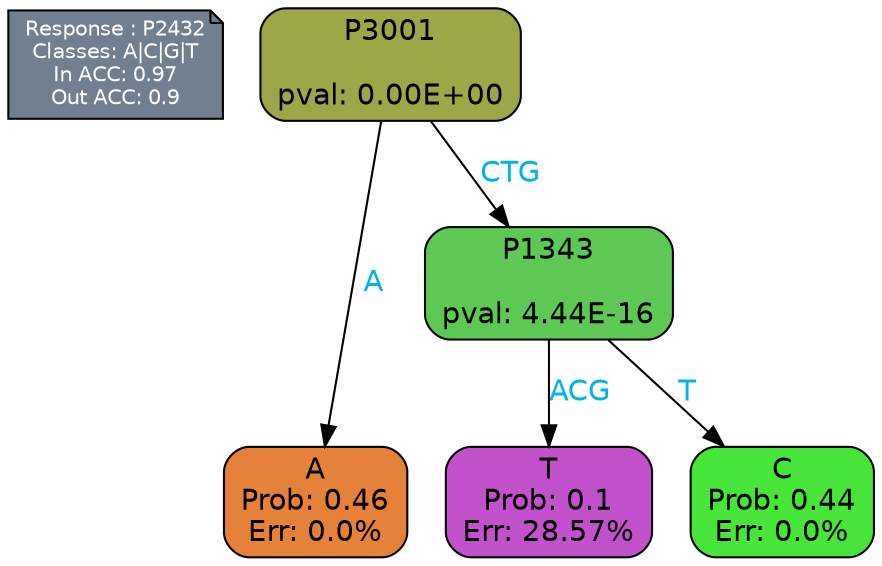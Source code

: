 digraph Tree {
node [shape=box, style="filled, rounded", color="black", fontname=helvetica] ;
graph [ranksep=equally, splines=polylines, bgcolor=transparent, dpi=600] ;
edge [fontname=helvetica] ;
LEGEND [label="Response : P2432
Classes: A|C|G|T
In ACC: 0.97
Out ACC: 0.9
",shape=note,align=left,style=filled,fillcolor="slategray",fontcolor="white",fontsize=10];1 [label="P3001

pval: 0.00E+00", fillcolor="#9ca747"] ;
2 [label="A
Prob: 0.46
Err: 0.0%", fillcolor="#e58139"] ;
3 [label="P1343

pval: 4.44E-16", fillcolor="#5dc954"] ;
4 [label="T
Prob: 0.1
Err: 28.57%", fillcolor="#c251cc"] ;
5 [label="C
Prob: 0.44
Err: 0.0%", fillcolor="#47e539"] ;
1 -> 2 [label="A",fontcolor=deepskyblue2] ;
1 -> 3 [label="CTG",fontcolor=deepskyblue2] ;
3 -> 4 [label="ACG",fontcolor=deepskyblue2] ;
3 -> 5 [label="T",fontcolor=deepskyblue2] ;
{rank = same; 2;4;5;}{rank = same; LEGEND;1;}}